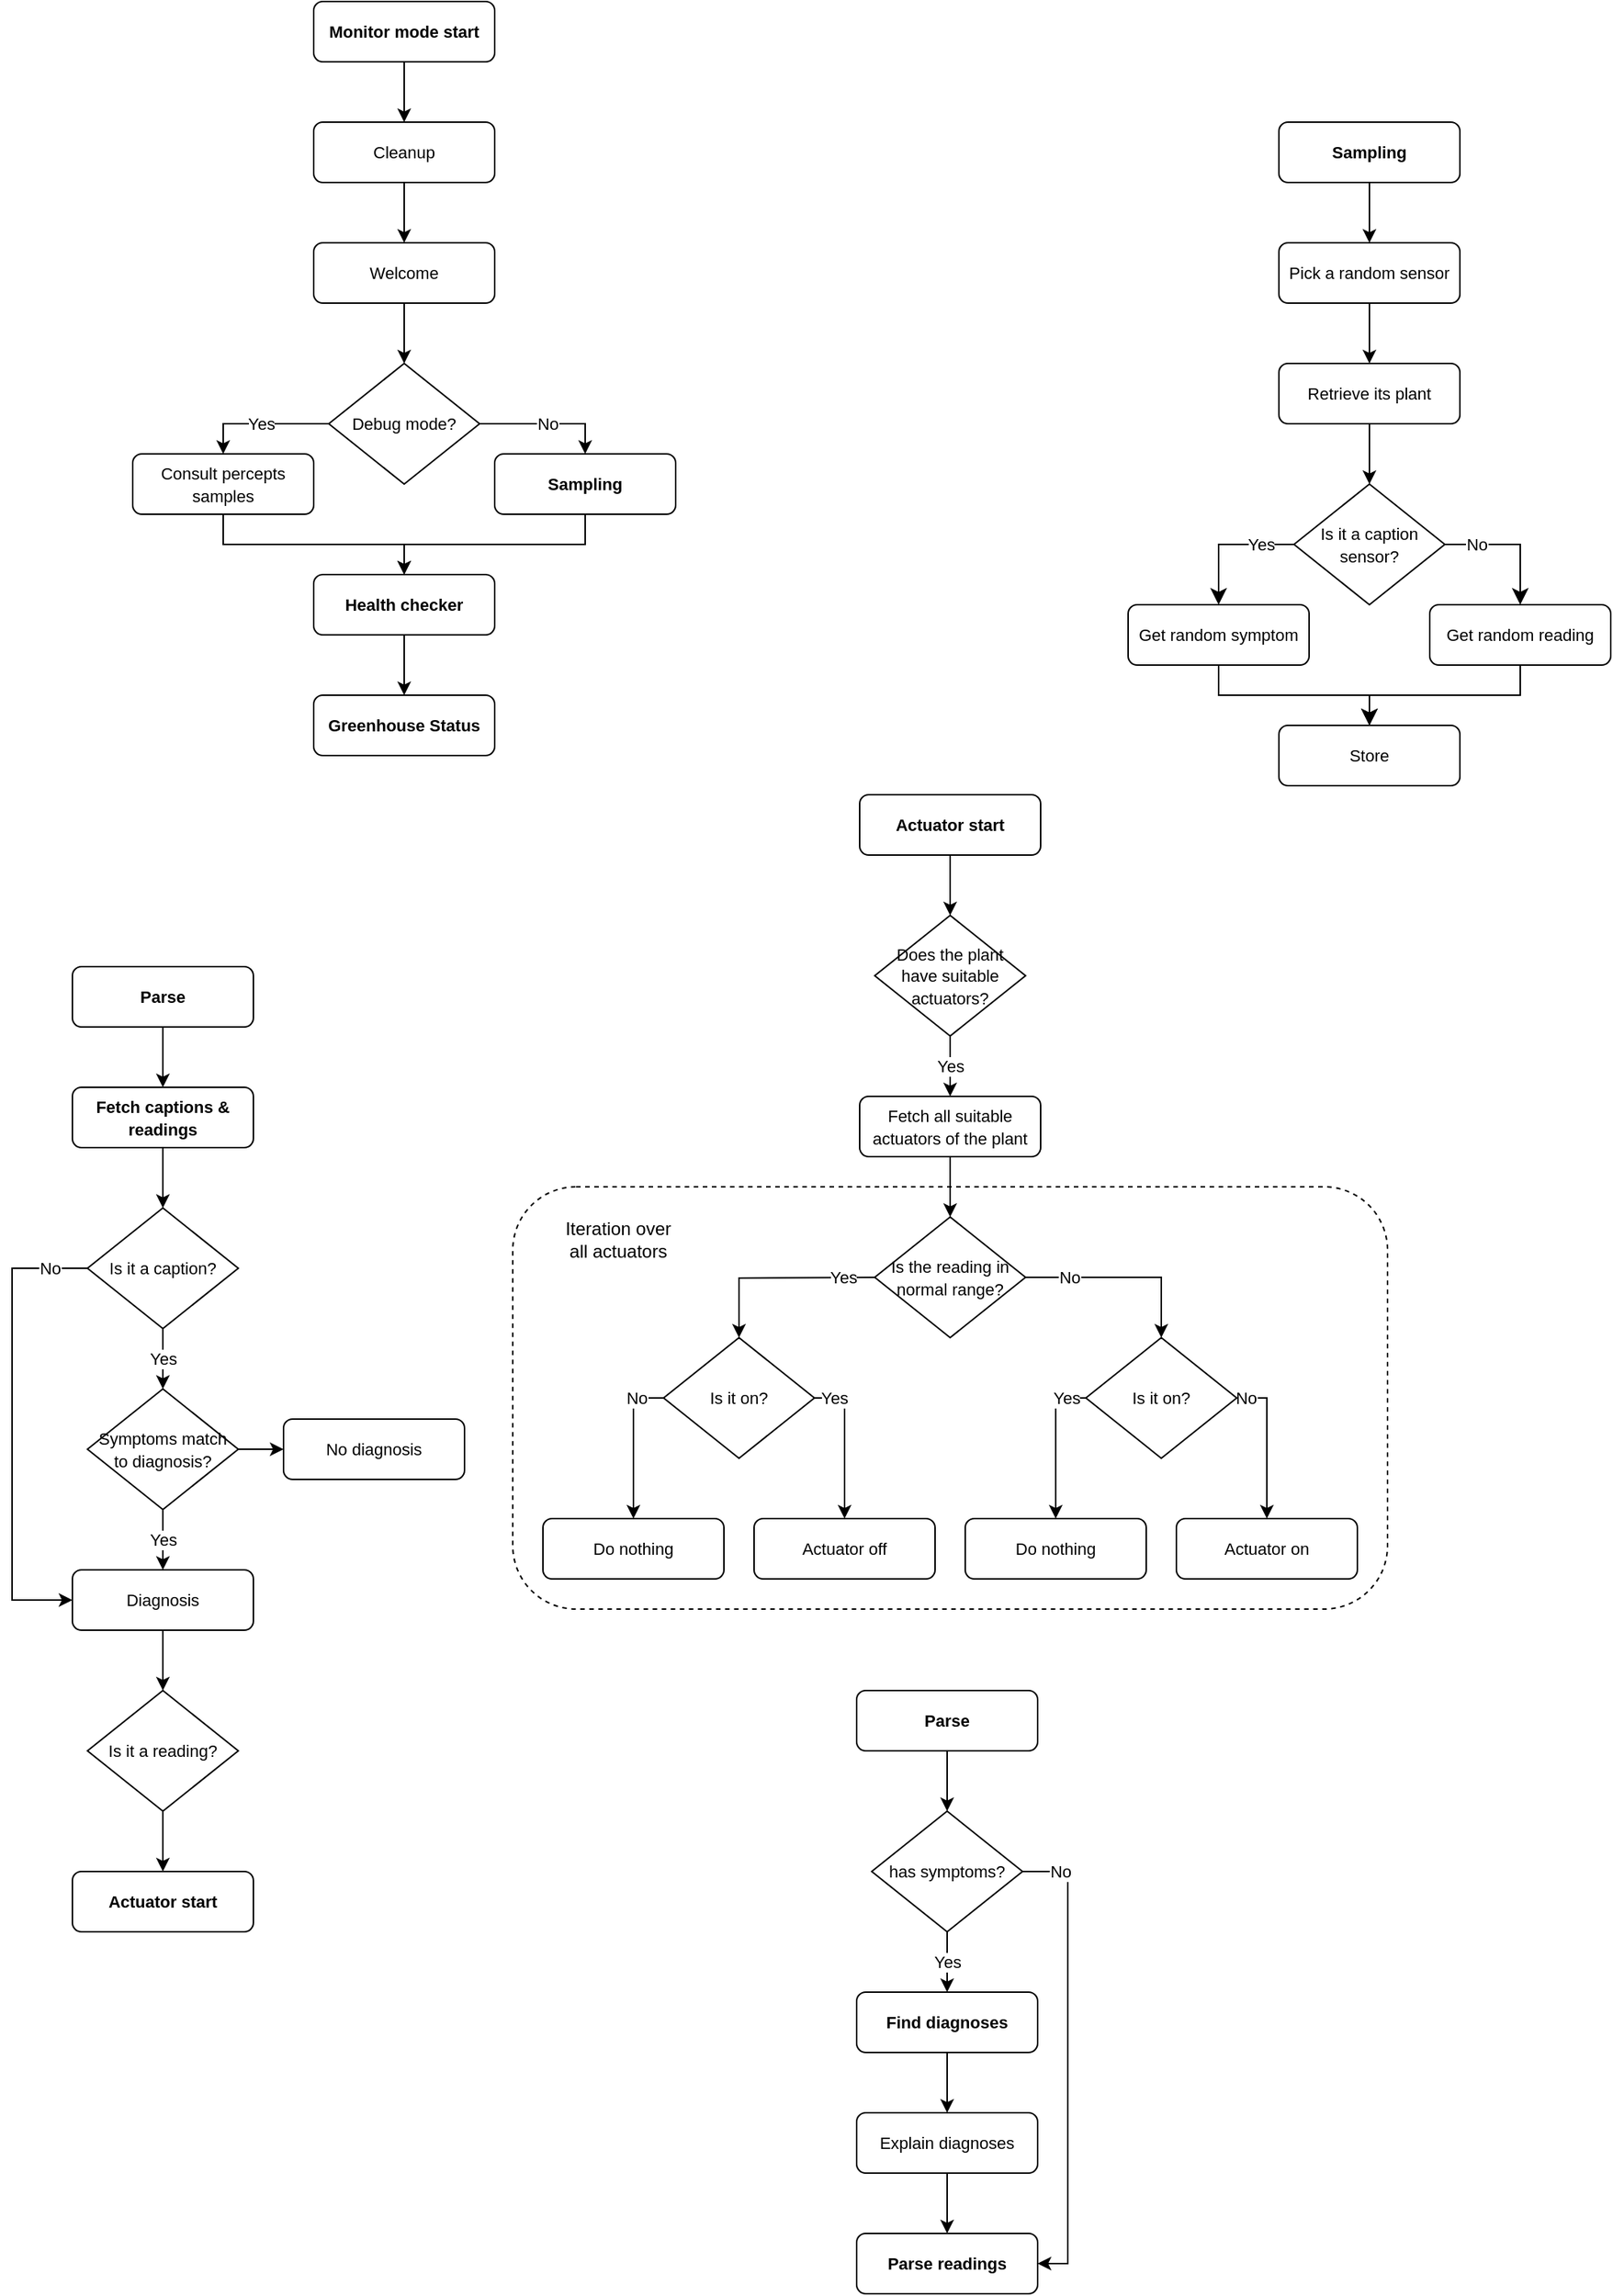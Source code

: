 <mxfile version="21.1.2" type="device">
  <diagram id="tTxPFTGrQ4OZ_3wx2QAl" name="Pagina-1">
    <mxGraphModel dx="3434" dy="2098" grid="0" gridSize="10" guides="1" tooltips="1" connect="1" arrows="1" fold="1" page="0" pageScale="1" pageWidth="827" pageHeight="1169" math="0" shadow="0">
      <root>
        <mxCell id="0" />
        <mxCell id="1" parent="0" />
        <mxCell id="f52ocGWcmNRcFjpljzRT-5" value="" style="rounded=1;whiteSpace=wrap;html=1;dashed=1;fillColor=none;" parent="1" vertex="1">
          <mxGeometry x="-1268" y="-334" width="580" height="280" as="geometry" />
        </mxCell>
        <mxCell id="wiTVFT4P7hwrUB9j7R4p-4" value="" style="edgeStyle=orthogonalEdgeStyle;rounded=0;orthogonalLoop=1;jettySize=auto;html=1;" parent="1" source="UTEY5H4NrM9zh-KiE-rb-14" target="wiTVFT4P7hwrUB9j7R4p-5" edge="1">
          <mxGeometry relative="1" as="geometry">
            <mxPoint x="-1500" y="-320.0" as="targetPoint" />
          </mxGeometry>
        </mxCell>
        <mxCell id="UTEY5H4NrM9zh-KiE-rb-14" value="&lt;span style=&quot;font-size: 11px;&quot;&gt;Fetch captions &amp;amp; readings&lt;br&gt;&lt;/span&gt;" style="rounded=1;whiteSpace=wrap;html=1;fontSize=12;glass=0;strokeWidth=1;shadow=0;fontStyle=1;labelBackgroundColor=default;labelBorderColor=none;" parent="1" vertex="1">
          <mxGeometry x="-1560" y="-400" width="120" height="40" as="geometry" />
        </mxCell>
        <mxCell id="wiTVFT4P7hwrUB9j7R4p-3" value="" style="edgeStyle=orthogonalEdgeStyle;rounded=0;orthogonalLoop=1;jettySize=auto;html=1;" parent="1" source="UTEY5H4NrM9zh-KiE-rb-21" target="UTEY5H4NrM9zh-KiE-rb-14" edge="1">
          <mxGeometry relative="1" as="geometry" />
        </mxCell>
        <mxCell id="UTEY5H4NrM9zh-KiE-rb-21" value="&lt;span style=&quot;font-size: 11px;&quot;&gt;Parse&lt;br&gt;&lt;/span&gt;" style="rounded=1;whiteSpace=wrap;html=1;fontSize=12;glass=0;strokeWidth=1;shadow=0;fontStyle=1;labelBackgroundColor=default;labelBorderColor=none;" parent="1" vertex="1">
          <mxGeometry x="-1560" y="-480" width="120" height="40" as="geometry" />
        </mxCell>
        <mxCell id="wiTVFT4P7hwrUB9j7R4p-22" value="Yes" style="edgeStyle=orthogonalEdgeStyle;rounded=0;orthogonalLoop=1;jettySize=auto;html=1;labelBackgroundColor=default;entryX=0.5;entryY=0;entryDx=0;entryDy=0;" parent="1" source="UTEY5H4NrM9zh-KiE-rb-36" target="f52ocGWcmNRcFjpljzRT-3" edge="1">
          <mxGeometry relative="1" as="geometry">
            <mxPoint x="-972" y="-299" as="targetPoint" />
          </mxGeometry>
        </mxCell>
        <mxCell id="UTEY5H4NrM9zh-KiE-rb-36" value="&lt;span style=&quot;font-size: 11px;&quot;&gt;Does the plant&lt;br&gt;have suitable actuators?&lt;/span&gt;" style="rhombus;whiteSpace=wrap;html=1;labelBackgroundColor=none;" parent="1" vertex="1">
          <mxGeometry x="-1028" y="-514" width="100" height="80" as="geometry" />
        </mxCell>
        <mxCell id="rIkuIv-mlls3RrGX7SVf-42" value="" style="edgeStyle=orthogonalEdgeStyle;rounded=0;orthogonalLoop=1;jettySize=auto;html=1;startArrow=none;startFill=0;endArrow=classic;endFill=1;exitX=0.5;exitY=1;exitDx=0;exitDy=0;entryX=0.5;entryY=0;entryDx=0;entryDy=0;" parent="1" source="rIkuIv-mlls3RrGX7SVf-41" target="J3JpyXvdzX_cFR_8wN44-9" edge="1">
          <mxGeometry relative="1" as="geometry">
            <mxPoint x="-1340" y="-880" as="targetPoint" />
          </mxGeometry>
        </mxCell>
        <mxCell id="rIkuIv-mlls3RrGX7SVf-40" value="&lt;span style=&quot;font-size: 11px;&quot;&gt;Monitor mode start&lt;br&gt;&lt;/span&gt;" style="rounded=1;whiteSpace=wrap;html=1;fontSize=12;glass=0;strokeWidth=1;shadow=0;fontStyle=1;labelBackgroundColor=default;labelBorderColor=none;" parent="1" vertex="1">
          <mxGeometry x="-1400" y="-1120" width="120" height="40" as="geometry" />
        </mxCell>
        <mxCell id="rIkuIv-mlls3RrGX7SVf-44" value="" style="edgeStyle=orthogonalEdgeStyle;rounded=0;orthogonalLoop=1;jettySize=auto;html=1;startArrow=none;startFill=0;endArrow=classic;endFill=1;" parent="1" source="rIkuIv-mlls3RrGX7SVf-40" target="rIkuIv-mlls3RrGX7SVf-43" edge="1">
          <mxGeometry relative="1" as="geometry" />
        </mxCell>
        <mxCell id="rIkuIv-mlls3RrGX7SVf-41" value="&lt;span style=&quot;font-size: 11px;&quot;&gt;Welcome&lt;br&gt;&lt;/span&gt;" style="rounded=1;whiteSpace=wrap;html=1;fontSize=12;glass=0;strokeWidth=1;shadow=0;fontStyle=0;labelBackgroundColor=default;labelBorderColor=none;" parent="1" vertex="1">
          <mxGeometry x="-1400" y="-960" width="120" height="40" as="geometry" />
        </mxCell>
        <mxCell id="rIkuIv-mlls3RrGX7SVf-52" value="" style="edgeStyle=orthogonalEdgeStyle;rounded=0;orthogonalLoop=1;jettySize=auto;html=1;startArrow=none;startFill=0;endArrow=classic;endFill=1;" parent="1" source="rIkuIv-mlls3RrGX7SVf-43" target="rIkuIv-mlls3RrGX7SVf-41" edge="1">
          <mxGeometry relative="1" as="geometry">
            <mxPoint x="-1340" y="-880" as="targetPoint" />
          </mxGeometry>
        </mxCell>
        <mxCell id="rIkuIv-mlls3RrGX7SVf-43" value="&lt;span style=&quot;font-size: 11px;&quot;&gt;Cleanup&lt;br&gt;&lt;/span&gt;" style="rounded=1;whiteSpace=wrap;html=1;fontSize=12;glass=0;strokeWidth=1;shadow=0;fontStyle=0;labelBackgroundColor=default;labelBorderColor=none;" parent="1" vertex="1">
          <mxGeometry x="-1400" y="-1040" width="120" height="40" as="geometry" />
        </mxCell>
        <mxCell id="rIkuIv-mlls3RrGX7SVf-64" value="&lt;span style=&quot;font-size: 11px;&quot;&gt;Is it a caption sensor?&lt;/span&gt;" style="rhombus;whiteSpace=wrap;html=1;" parent="1" vertex="1">
          <mxGeometry x="-750" y="-800" width="100" height="80" as="geometry" />
        </mxCell>
        <mxCell id="rIkuIv-mlls3RrGX7SVf-66" value="Yes" style="rounded=0;html=1;jettySize=auto;orthogonalLoop=1;fontSize=11;endArrow=classic;endFill=1;endSize=8;strokeWidth=1;shadow=0;labelBackgroundColor=default;fillColor=#dae8fc;strokeColor=#000000;exitX=0;exitY=0.5;exitDx=0;exitDy=0;entryX=0.5;entryY=0;entryDx=0;entryDy=0;edgeStyle=orthogonalEdgeStyle;" parent="1" source="rIkuIv-mlls3RrGX7SVf-64" target="rIkuIv-mlls3RrGX7SVf-68" edge="1">
          <mxGeometry x="-0.5" relative="1" as="geometry">
            <mxPoint as="offset" />
            <mxPoint x="-1179" y="-670" as="sourcePoint" />
            <mxPoint x="-700" y="-680" as="targetPoint" />
          </mxGeometry>
        </mxCell>
        <mxCell id="rIkuIv-mlls3RrGX7SVf-67" value="No" style="rounded=0;html=1;jettySize=auto;orthogonalLoop=1;fontSize=11;endArrow=classic;endFill=1;endSize=8;strokeWidth=1;shadow=0;labelBackgroundColor=default;fillColor=#dae8fc;strokeColor=#000000;exitX=1;exitY=0.5;exitDx=0;exitDy=0;edgeStyle=orthogonalEdgeStyle;entryX=0.5;entryY=0;entryDx=0;entryDy=0;" parent="1" source="rIkuIv-mlls3RrGX7SVf-64" target="rIkuIv-mlls3RrGX7SVf-69" edge="1">
          <mxGeometry x="-0.538" relative="1" as="geometry">
            <mxPoint as="offset" />
            <mxPoint x="-690" y="-710" as="sourcePoint" />
            <mxPoint x="-560" y="-760" as="targetPoint" />
          </mxGeometry>
        </mxCell>
        <mxCell id="rIkuIv-mlls3RrGX7SVf-68" value="&lt;span style=&quot;font-size: 11px;&quot;&gt;Get random symptom&lt;br&gt;&lt;/span&gt;" style="rounded=1;whiteSpace=wrap;html=1;fontSize=12;glass=0;strokeWidth=1;shadow=0;fontStyle=0;labelBackgroundColor=default;labelBorderColor=none;" parent="1" vertex="1">
          <mxGeometry x="-860" y="-720" width="120" height="40" as="geometry" />
        </mxCell>
        <mxCell id="rIkuIv-mlls3RrGX7SVf-69" value="&lt;span style=&quot;font-size: 11px;&quot;&gt;Get random reading&lt;br&gt;&lt;/span&gt;" style="rounded=1;whiteSpace=wrap;html=1;fontSize=12;glass=0;strokeWidth=1;shadow=0;fontStyle=0;labelBackgroundColor=default;labelBorderColor=none;" parent="1" vertex="1">
          <mxGeometry x="-660" y="-720" width="120" height="40" as="geometry" />
        </mxCell>
        <mxCell id="rIkuIv-mlls3RrGX7SVf-72" value="" style="rounded=0;html=1;jettySize=auto;orthogonalLoop=1;fontSize=11;endArrow=classic;endFill=1;endSize=8;strokeWidth=1;shadow=0;labelBackgroundColor=none;edgeStyle=orthogonalEdgeStyle;exitX=0.5;exitY=1;exitDx=0;exitDy=0;" parent="1" source="rIkuIv-mlls3RrGX7SVf-68" target="rIkuIv-mlls3RrGX7SVf-83" edge="1">
          <mxGeometry x="-0.667" y="9" relative="1" as="geometry">
            <mxPoint as="offset" />
            <mxPoint x="-1129" y="-550" as="sourcePoint" />
            <mxPoint x="-700" y="-640" as="targetPoint" />
          </mxGeometry>
        </mxCell>
        <mxCell id="rIkuIv-mlls3RrGX7SVf-73" value="" style="rounded=0;html=1;jettySize=auto;orthogonalLoop=1;fontSize=11;endArrow=classic;endFill=1;endSize=8;strokeWidth=1;shadow=0;labelBackgroundColor=none;edgeStyle=orthogonalEdgeStyle;exitX=0.5;exitY=1;exitDx=0;exitDy=0;" parent="1" source="rIkuIv-mlls3RrGX7SVf-69" target="rIkuIv-mlls3RrGX7SVf-83" edge="1">
          <mxGeometry x="-0.667" y="9" relative="1" as="geometry">
            <mxPoint as="offset" />
            <mxPoint x="-790" y="-670" as="sourcePoint" />
            <mxPoint x="-700" y="-640" as="targetPoint" />
          </mxGeometry>
        </mxCell>
        <mxCell id="rIkuIv-mlls3RrGX7SVf-82" value="" style="edgeStyle=orthogonalEdgeStyle;rounded=0;orthogonalLoop=1;jettySize=auto;html=1;startArrow=none;startFill=0;endArrow=classic;endFill=1;entryX=0.5;entryY=0;entryDx=0;entryDy=0;" parent="1" source="rIkuIv-mlls3RrGX7SVf-80" target="wiTVFT4P7hwrUB9j7R4p-1" edge="1">
          <mxGeometry relative="1" as="geometry" />
        </mxCell>
        <mxCell id="rIkuIv-mlls3RrGX7SVf-80" value="&lt;span style=&quot;font-size: 11px;&quot;&gt;Pick a random sensor&lt;br&gt;&lt;/span&gt;" style="rounded=1;whiteSpace=wrap;html=1;fontSize=12;glass=0;strokeWidth=1;shadow=0;fontStyle=0;labelBackgroundColor=default;labelBorderColor=none;" parent="1" vertex="1">
          <mxGeometry x="-760" y="-960" width="120" height="40" as="geometry" />
        </mxCell>
        <mxCell id="rIkuIv-mlls3RrGX7SVf-83" value="&lt;span style=&quot;font-size: 11px;&quot;&gt;Store&lt;br&gt;&lt;/span&gt;" style="rounded=1;whiteSpace=wrap;html=1;fontSize=12;glass=0;strokeWidth=1;shadow=0;fontStyle=0;labelBackgroundColor=default;labelBorderColor=none;" parent="1" vertex="1">
          <mxGeometry x="-760" y="-640" width="120" height="40" as="geometry" />
        </mxCell>
        <mxCell id="wiTVFT4P7hwrUB9j7R4p-2" value="" style="edgeStyle=orthogonalEdgeStyle;rounded=0;orthogonalLoop=1;jettySize=auto;html=1;" parent="1" source="wiTVFT4P7hwrUB9j7R4p-1" target="rIkuIv-mlls3RrGX7SVf-64" edge="1">
          <mxGeometry relative="1" as="geometry" />
        </mxCell>
        <mxCell id="wiTVFT4P7hwrUB9j7R4p-1" value="&lt;span style=&quot;font-size: 11px;&quot;&gt;Retrieve its plant&lt;br&gt;&lt;/span&gt;" style="rounded=1;whiteSpace=wrap;html=1;fontSize=12;glass=0;strokeWidth=1;shadow=0;fontStyle=0;labelBackgroundColor=default;labelBorderColor=none;" parent="1" vertex="1">
          <mxGeometry x="-760" y="-880" width="120" height="40" as="geometry" />
        </mxCell>
        <mxCell id="wiTVFT4P7hwrUB9j7R4p-7" value="Yes" style="edgeStyle=orthogonalEdgeStyle;rounded=0;orthogonalLoop=1;jettySize=auto;html=1;" parent="1" source="wiTVFT4P7hwrUB9j7R4p-5" target="wiTVFT4P7hwrUB9j7R4p-6" edge="1">
          <mxGeometry relative="1" as="geometry" />
        </mxCell>
        <mxCell id="wiTVFT4P7hwrUB9j7R4p-13" value="No" style="edgeStyle=orthogonalEdgeStyle;rounded=0;orthogonalLoop=1;jettySize=auto;html=1;entryX=0;entryY=0.5;entryDx=0;entryDy=0;exitX=0;exitY=0.5;exitDx=0;exitDy=0;" parent="1" source="wiTVFT4P7hwrUB9j7R4p-5" target="wiTVFT4P7hwrUB9j7R4p-8" edge="1">
          <mxGeometry x="-0.84" relative="1" as="geometry">
            <mxPoint x="-1660" y="-240" as="targetPoint" />
            <mxPoint as="offset" />
            <Array as="points">
              <mxPoint x="-1600" y="-280" />
              <mxPoint x="-1600" y="-60" />
            </Array>
          </mxGeometry>
        </mxCell>
        <mxCell id="wiTVFT4P7hwrUB9j7R4p-5" value="&lt;span style=&quot;font-size: 11px;&quot;&gt;Is it a caption?&lt;/span&gt;" style="rhombus;whiteSpace=wrap;html=1;" parent="1" vertex="1">
          <mxGeometry x="-1550" y="-320" width="100" height="80" as="geometry" />
        </mxCell>
        <mxCell id="wiTVFT4P7hwrUB9j7R4p-9" value="Yes" style="edgeStyle=orthogonalEdgeStyle;rounded=0;orthogonalLoop=1;jettySize=auto;html=1;" parent="1" source="wiTVFT4P7hwrUB9j7R4p-6" target="wiTVFT4P7hwrUB9j7R4p-8" edge="1">
          <mxGeometry relative="1" as="geometry" />
        </mxCell>
        <mxCell id="wiTVFT4P7hwrUB9j7R4p-11" value="" style="edgeStyle=orthogonalEdgeStyle;rounded=0;orthogonalLoop=1;jettySize=auto;html=1;" parent="1" source="wiTVFT4P7hwrUB9j7R4p-6" target="wiTVFT4P7hwrUB9j7R4p-10" edge="1">
          <mxGeometry relative="1" as="geometry" />
        </mxCell>
        <mxCell id="wiTVFT4P7hwrUB9j7R4p-6" value="&lt;span style=&quot;font-size: 11px;&quot;&gt;Symptoms match&lt;br&gt;to diagnosis?&lt;/span&gt;" style="rhombus;whiteSpace=wrap;html=1;" parent="1" vertex="1">
          <mxGeometry x="-1550" y="-200" width="100" height="80" as="geometry" />
        </mxCell>
        <mxCell id="wiTVFT4P7hwrUB9j7R4p-8" value="&lt;span style=&quot;font-size: 11px;&quot;&gt;Diagnosis&lt;br&gt;&lt;/span&gt;" style="rounded=1;whiteSpace=wrap;html=1;fontSize=12;glass=0;strokeWidth=1;shadow=0;fontStyle=0;labelBackgroundColor=default;labelBorderColor=none;" parent="1" vertex="1">
          <mxGeometry x="-1560" y="-80" width="120" height="40" as="geometry" />
        </mxCell>
        <mxCell id="wiTVFT4P7hwrUB9j7R4p-10" value="&lt;span style=&quot;font-size: 11px;&quot;&gt;No diagnosis&lt;br&gt;&lt;/span&gt;" style="rounded=1;whiteSpace=wrap;html=1;fontSize=12;glass=0;strokeWidth=1;shadow=0;fontStyle=0;labelBackgroundColor=default;labelBorderColor=none;" parent="1" vertex="1">
          <mxGeometry x="-1420" y="-180" width="120" height="40" as="geometry" />
        </mxCell>
        <mxCell id="wiTVFT4P7hwrUB9j7R4p-17" value="" style="edgeStyle=orthogonalEdgeStyle;rounded=0;orthogonalLoop=1;jettySize=auto;html=1;exitX=0.5;exitY=1;exitDx=0;exitDy=0;" parent="1" source="wiTVFT4P7hwrUB9j7R4p-8" target="f52ocGWcmNRcFjpljzRT-9" edge="1">
          <mxGeometry relative="1" as="geometry">
            <mxPoint x="-1660" y="-200" as="sourcePoint" />
            <mxPoint x="-1500" as="targetPoint" />
          </mxGeometry>
        </mxCell>
        <mxCell id="wiTVFT4P7hwrUB9j7R4p-16" value="&lt;span style=&quot;font-size: 11px;&quot;&gt;Actuator start&lt;/span&gt;&lt;span style=&quot;font-size: 11px;&quot;&gt;&lt;br&gt;&lt;/span&gt;" style="rounded=1;whiteSpace=wrap;html=1;fontSize=12;glass=0;strokeWidth=1;shadow=0;fontStyle=1;labelBackgroundColor=none;labelBorderColor=none;" parent="1" vertex="1">
          <mxGeometry x="-1560" y="120" width="120" height="40" as="geometry" />
        </mxCell>
        <mxCell id="f52ocGWcmNRcFjpljzRT-6" value="" style="edgeStyle=orthogonalEdgeStyle;rounded=0;orthogonalLoop=1;jettySize=auto;html=1;labelBackgroundColor=default;fontFamily=Helvetica;fontSize=11;fontColor=default;" parent="1" source="wiTVFT4P7hwrUB9j7R4p-18" target="UTEY5H4NrM9zh-KiE-rb-36" edge="1">
          <mxGeometry relative="1" as="geometry" />
        </mxCell>
        <mxCell id="wiTVFT4P7hwrUB9j7R4p-18" value="&lt;span style=&quot;font-size: 11px;&quot;&gt;Actuator start&lt;/span&gt;&lt;span style=&quot;font-size: 11px;&quot;&gt;&lt;br&gt;&lt;/span&gt;" style="rounded=1;whiteSpace=wrap;html=1;fontSize=12;glass=0;strokeWidth=1;shadow=0;fontStyle=1;labelBackgroundColor=none;labelBorderColor=none;" parent="1" vertex="1">
          <mxGeometry x="-1038" y="-594" width="120" height="40" as="geometry" />
        </mxCell>
        <mxCell id="wiTVFT4P7hwrUB9j7R4p-39" value="Yes" style="edgeStyle=orthogonalEdgeStyle;rounded=0;orthogonalLoop=1;jettySize=auto;html=1;exitX=0;exitY=0.5;exitDx=0;exitDy=0;entryX=0.5;entryY=0;entryDx=0;entryDy=0;labelBackgroundColor=#FFFFFF;" parent="1" target="wiTVFT4P7hwrUB9j7R4p-38" edge="1">
          <mxGeometry x="-0.538" relative="1" as="geometry">
            <mxPoint x="-1018" y="-274.0" as="sourcePoint" />
            <mxPoint x="1" as="offset" />
          </mxGeometry>
        </mxCell>
        <mxCell id="wiTVFT4P7hwrUB9j7R4p-44" value="No" style="edgeStyle=orthogonalEdgeStyle;rounded=0;orthogonalLoop=1;jettySize=auto;html=1;exitX=1;exitY=0.5;exitDx=0;exitDy=0;entryX=0.5;entryY=0;entryDx=0;entryDy=0;labelBackgroundColor=#FFFFFF;" parent="1" source="wiTVFT4P7hwrUB9j7R4p-34" target="wiTVFT4P7hwrUB9j7R4p-43" edge="1">
          <mxGeometry x="-0.539" relative="1" as="geometry">
            <mxPoint x="-918" y="-274.0" as="sourcePoint" />
            <mxPoint x="-1" as="offset" />
          </mxGeometry>
        </mxCell>
        <mxCell id="wiTVFT4P7hwrUB9j7R4p-34" value="&lt;span style=&quot;font-size: 11px;&quot;&gt;Is the reading in normal range?&lt;/span&gt;" style="rhombus;whiteSpace=wrap;html=1;labelBackgroundColor=none;" parent="1" vertex="1">
          <mxGeometry x="-1028" y="-314" width="100" height="80" as="geometry" />
        </mxCell>
        <mxCell id="wiTVFT4P7hwrUB9j7R4p-35" value="&lt;span style=&quot;font-size: 11px;&quot;&gt;Actuator off&lt;br&gt;&lt;/span&gt;" style="rounded=1;whiteSpace=wrap;html=1;fontSize=12;glass=0;strokeWidth=1;shadow=0;fontStyle=0;labelBackgroundColor=none;labelBorderColor=none;" parent="1" vertex="1">
          <mxGeometry x="-1108" y="-114" width="120" height="40" as="geometry" />
        </mxCell>
        <mxCell id="wiTVFT4P7hwrUB9j7R4p-40" value="Yes" style="edgeStyle=orthogonalEdgeStyle;rounded=0;orthogonalLoop=1;jettySize=auto;html=1;exitX=1;exitY=0.5;exitDx=0;exitDy=0;labelBackgroundColor=#FFFFFF;" parent="1" source="wiTVFT4P7hwrUB9j7R4p-38" target="wiTVFT4P7hwrUB9j7R4p-35" edge="1">
          <mxGeometry x="-0.75" relative="1" as="geometry">
            <mxPoint as="offset" />
          </mxGeometry>
        </mxCell>
        <mxCell id="wiTVFT4P7hwrUB9j7R4p-49" value="No" style="edgeStyle=orthogonalEdgeStyle;rounded=0;orthogonalLoop=1;jettySize=auto;html=1;exitX=0;exitY=0.5;exitDx=0;exitDy=0;labelBackgroundColor=#FFFFFF;" parent="1" source="wiTVFT4P7hwrUB9j7R4p-38" target="wiTVFT4P7hwrUB9j7R4p-48" edge="1">
          <mxGeometry x="-0.637" relative="1" as="geometry">
            <mxPoint as="offset" />
          </mxGeometry>
        </mxCell>
        <mxCell id="wiTVFT4P7hwrUB9j7R4p-38" value="&lt;span style=&quot;font-size: 11px;&quot;&gt;Is it on?&lt;/span&gt;" style="rhombus;whiteSpace=wrap;html=1;labelBackgroundColor=none;" parent="1" vertex="1">
          <mxGeometry x="-1168" y="-234" width="100" height="80" as="geometry" />
        </mxCell>
        <mxCell id="wiTVFT4P7hwrUB9j7R4p-41" value="&lt;span style=&quot;font-size: 11px;&quot;&gt;Actuator on&lt;br&gt;&lt;/span&gt;" style="rounded=1;whiteSpace=wrap;html=1;fontSize=12;glass=0;strokeWidth=1;shadow=0;fontStyle=0;labelBackgroundColor=none;labelBorderColor=none;" parent="1" vertex="1">
          <mxGeometry x="-828" y="-114" width="120" height="40" as="geometry" />
        </mxCell>
        <mxCell id="wiTVFT4P7hwrUB9j7R4p-45" value="No" style="edgeStyle=orthogonalEdgeStyle;rounded=0;orthogonalLoop=1;jettySize=auto;html=1;entryX=0.5;entryY=0;entryDx=0;entryDy=0;exitX=1;exitY=0.5;exitDx=0;exitDy=0;labelBackgroundColor=#FFFFFF;" parent="1" source="wiTVFT4P7hwrUB9j7R4p-43" target="wiTVFT4P7hwrUB9j7R4p-41" edge="1">
          <mxGeometry x="-0.857" relative="1" as="geometry">
            <mxPoint x="-1" as="offset" />
          </mxGeometry>
        </mxCell>
        <mxCell id="wiTVFT4P7hwrUB9j7R4p-47" value="Yes" style="edgeStyle=orthogonalEdgeStyle;rounded=0;orthogonalLoop=1;jettySize=auto;html=1;exitX=0;exitY=0.5;exitDx=0;exitDy=0;labelBackgroundColor=#FFFFFF;" parent="1" source="wiTVFT4P7hwrUB9j7R4p-43" target="wiTVFT4P7hwrUB9j7R4p-46" edge="1">
          <mxGeometry x="-0.733" relative="1" as="geometry">
            <mxPoint as="offset" />
          </mxGeometry>
        </mxCell>
        <mxCell id="wiTVFT4P7hwrUB9j7R4p-43" value="&lt;span style=&quot;font-size: 11px;&quot;&gt;Is it on?&lt;/span&gt;" style="rhombus;whiteSpace=wrap;html=1;labelBackgroundColor=none;" parent="1" vertex="1">
          <mxGeometry x="-888" y="-234" width="100" height="80" as="geometry" />
        </mxCell>
        <mxCell id="wiTVFT4P7hwrUB9j7R4p-46" value="&lt;span style=&quot;font-size: 11px;&quot;&gt;Do nothing&lt;br&gt;&lt;/span&gt;" style="rounded=1;whiteSpace=wrap;html=1;fontSize=12;glass=0;strokeWidth=1;shadow=0;fontStyle=0;labelBackgroundColor=none;labelBorderColor=none;" parent="1" vertex="1">
          <mxGeometry x="-968" y="-114" width="120" height="40" as="geometry" />
        </mxCell>
        <mxCell id="wiTVFT4P7hwrUB9j7R4p-48" value="&lt;span style=&quot;font-size: 11px;&quot;&gt;Do nothing&lt;br&gt;&lt;/span&gt;" style="rounded=1;whiteSpace=wrap;html=1;fontSize=12;glass=0;strokeWidth=1;shadow=0;fontStyle=0;labelBackgroundColor=none;labelBorderColor=none;" parent="1" vertex="1">
          <mxGeometry x="-1248" y="-114" width="120" height="40" as="geometry" />
        </mxCell>
        <mxCell id="f52ocGWcmNRcFjpljzRT-4" value="" style="edgeStyle=orthogonalEdgeStyle;rounded=0;orthogonalLoop=1;jettySize=auto;html=1;labelBackgroundColor=default;fontFamily=Helvetica;fontSize=11;fontColor=default;" parent="1" source="f52ocGWcmNRcFjpljzRT-3" target="wiTVFT4P7hwrUB9j7R4p-34" edge="1">
          <mxGeometry x="-0.538" relative="1" as="geometry">
            <mxPoint x="-978" y="-314" as="targetPoint" />
            <mxPoint as="offset" />
          </mxGeometry>
        </mxCell>
        <mxCell id="f52ocGWcmNRcFjpljzRT-3" value="&lt;span style=&quot;font-size: 11px;&quot;&gt;Fetch all suitable actuators of the plant&lt;br&gt;&lt;/span&gt;" style="rounded=1;whiteSpace=wrap;html=1;fontSize=12;glass=0;strokeWidth=1;shadow=0;fontStyle=0;labelBackgroundColor=default;labelBorderColor=none;" parent="1" vertex="1">
          <mxGeometry x="-1038" y="-394" width="120" height="40" as="geometry" />
        </mxCell>
        <mxCell id="f52ocGWcmNRcFjpljzRT-8" value="Iteration over all actuators" style="text;html=1;strokeColor=none;fillColor=none;align=center;verticalAlign=middle;whiteSpace=wrap;rounded=0;shadow=0;glass=0;labelBackgroundColor=default;labelBorderColor=none;strokeWidth=1;fontFamily=Helvetica;fontSize=12;fontColor=default;" parent="1" vertex="1">
          <mxGeometry x="-1238" y="-314" width="80" height="30" as="geometry" />
        </mxCell>
        <mxCell id="f52ocGWcmNRcFjpljzRT-10" value="" style="edgeStyle=orthogonalEdgeStyle;rounded=0;orthogonalLoop=1;jettySize=auto;html=1;labelBackgroundColor=default;fontFamily=Helvetica;fontSize=12;fontColor=default;" parent="1" source="f52ocGWcmNRcFjpljzRT-9" target="wiTVFT4P7hwrUB9j7R4p-16" edge="1">
          <mxGeometry relative="1" as="geometry" />
        </mxCell>
        <mxCell id="f52ocGWcmNRcFjpljzRT-9" value="&lt;span style=&quot;font-size: 11px;&quot;&gt;Is it a reading?&lt;/span&gt;" style="rhombus;whiteSpace=wrap;html=1;" parent="1" vertex="1">
          <mxGeometry x="-1550" width="100" height="80" as="geometry" />
        </mxCell>
        <mxCell id="f52ocGWcmNRcFjpljzRT-17" value="" style="edgeStyle=orthogonalEdgeStyle;rounded=0;orthogonalLoop=1;jettySize=auto;html=1;labelBackgroundColor=default;fontFamily=Helvetica;fontSize=12;fontColor=default;" parent="1" source="f52ocGWcmNRcFjpljzRT-14" target="rIkuIv-mlls3RrGX7SVf-80" edge="1">
          <mxGeometry relative="1" as="geometry">
            <mxPoint x="-700" y="-1040" as="targetPoint" />
          </mxGeometry>
        </mxCell>
        <mxCell id="f52ocGWcmNRcFjpljzRT-14" value="&lt;span style=&quot;font-size: 11px;&quot;&gt;Sampling&lt;br&gt;&lt;/span&gt;" style="rounded=1;whiteSpace=wrap;html=1;fontSize=12;glass=0;strokeWidth=1;shadow=0;fontStyle=1;labelBackgroundColor=default;labelBorderColor=none;" parent="1" vertex="1">
          <mxGeometry x="-760" y="-1040" width="120" height="40" as="geometry" />
        </mxCell>
        <mxCell id="J3JpyXvdzX_cFR_8wN44-1" value="&lt;span style=&quot;font-size: 11px;&quot;&gt;Health checker&lt;br&gt;&lt;/span&gt;" style="rounded=1;whiteSpace=wrap;html=1;fontSize=12;glass=0;strokeWidth=1;shadow=0;fontStyle=1;labelBackgroundColor=default;labelBorderColor=none;" vertex="1" parent="1">
          <mxGeometry x="-1400" y="-740" width="120" height="40" as="geometry" />
        </mxCell>
        <mxCell id="J3JpyXvdzX_cFR_8wN44-5" value="" style="edgeStyle=orthogonalEdgeStyle;rounded=0;orthogonalLoop=1;jettySize=auto;html=1;exitX=0.5;exitY=1;exitDx=0;exitDy=0;" edge="1" parent="1" source="J3JpyXvdzX_cFR_8wN44-6" target="J3JpyXvdzX_cFR_8wN44-1">
          <mxGeometry relative="1" as="geometry">
            <mxPoint x="-1360" y="-680" as="sourcePoint" />
            <mxPoint x="-1360" y="-630" as="targetPoint" />
          </mxGeometry>
        </mxCell>
        <mxCell id="J3JpyXvdzX_cFR_8wN44-6" value="&lt;span style=&quot;font-size: 11px;&quot;&gt;Consult percepts samples&lt;br&gt;&lt;/span&gt;" style="rounded=1;whiteSpace=wrap;html=1;fontSize=12;glass=0;strokeWidth=1;shadow=0;fontStyle=0;labelBackgroundColor=default;labelBorderColor=none;" vertex="1" parent="1">
          <mxGeometry x="-1520" y="-820" width="120" height="40" as="geometry" />
        </mxCell>
        <mxCell id="J3JpyXvdzX_cFR_8wN44-7" value="&lt;span style=&quot;font-size: 11px;&quot;&gt;Greenhouse Status&lt;br&gt;&lt;/span&gt;" style="rounded=1;whiteSpace=wrap;html=1;fontSize=12;glass=0;strokeWidth=1;shadow=0;fontStyle=1;labelBackgroundColor=default;labelBorderColor=none;" vertex="1" parent="1">
          <mxGeometry x="-1400" y="-660" width="120" height="40" as="geometry" />
        </mxCell>
        <mxCell id="J3JpyXvdzX_cFR_8wN44-8" value="" style="edgeStyle=orthogonalEdgeStyle;rounded=0;orthogonalLoop=1;jettySize=auto;html=1;" edge="1" parent="1" source="J3JpyXvdzX_cFR_8wN44-1" target="J3JpyXvdzX_cFR_8wN44-7">
          <mxGeometry relative="1" as="geometry">
            <mxPoint x="-1350" y="-710" as="sourcePoint" />
            <mxPoint x="-1350" y="-670" as="targetPoint" />
          </mxGeometry>
        </mxCell>
        <mxCell id="J3JpyXvdzX_cFR_8wN44-9" value="&lt;span style=&quot;font-size: 11px;&quot;&gt;Debug mode?&lt;/span&gt;" style="rhombus;whiteSpace=wrap;html=1;labelBackgroundColor=none;" vertex="1" parent="1">
          <mxGeometry x="-1390" y="-880" width="100" height="80" as="geometry" />
        </mxCell>
        <mxCell id="J3JpyXvdzX_cFR_8wN44-10" value="Yes" style="edgeStyle=orthogonalEdgeStyle;rounded=0;orthogonalLoop=1;jettySize=auto;html=1;startArrow=none;startFill=0;endArrow=classic;endFill=1;exitX=0;exitY=0.5;exitDx=0;exitDy=0;entryX=0.5;entryY=0;entryDx=0;entryDy=0;" edge="1" parent="1" source="J3JpyXvdzX_cFR_8wN44-9" target="J3JpyXvdzX_cFR_8wN44-6">
          <mxGeometry relative="1" as="geometry">
            <mxPoint x="-1330" y="-910" as="sourcePoint" />
            <mxPoint x="-1158" y="-950" as="targetPoint" />
          </mxGeometry>
        </mxCell>
        <mxCell id="J3JpyXvdzX_cFR_8wN44-11" value="&lt;span style=&quot;font-size: 11px;&quot;&gt;Sampling&lt;br&gt;&lt;/span&gt;" style="rounded=1;whiteSpace=wrap;html=1;fontSize=12;glass=0;strokeWidth=1;shadow=0;fontStyle=1;labelBackgroundColor=default;labelBorderColor=none;" vertex="1" parent="1">
          <mxGeometry x="-1280" y="-820" width="120" height="40" as="geometry" />
        </mxCell>
        <mxCell id="J3JpyXvdzX_cFR_8wN44-12" value="No" style="edgeStyle=orthogonalEdgeStyle;rounded=0;orthogonalLoop=1;jettySize=auto;html=1;startArrow=none;startFill=0;endArrow=classic;endFill=1;exitX=1;exitY=0.5;exitDx=0;exitDy=0;entryX=0.5;entryY=0;entryDx=0;entryDy=0;" edge="1" parent="1" source="J3JpyXvdzX_cFR_8wN44-9" target="J3JpyXvdzX_cFR_8wN44-11">
          <mxGeometry relative="1" as="geometry">
            <mxPoint x="-1330" y="-790" as="sourcePoint" />
            <mxPoint x="-1350" y="-750" as="targetPoint" />
          </mxGeometry>
        </mxCell>
        <mxCell id="J3JpyXvdzX_cFR_8wN44-13" value="" style="edgeStyle=orthogonalEdgeStyle;rounded=0;orthogonalLoop=1;jettySize=auto;html=1;exitX=0.5;exitY=1;exitDx=0;exitDy=0;entryX=0.5;entryY=0;entryDx=0;entryDy=0;" edge="1" parent="1" source="J3JpyXvdzX_cFR_8wN44-11" target="J3JpyXvdzX_cFR_8wN44-1">
          <mxGeometry relative="1" as="geometry">
            <mxPoint x="-1450" y="-770" as="sourcePoint" />
            <mxPoint x="-1330" y="-730" as="targetPoint" />
          </mxGeometry>
        </mxCell>
        <mxCell id="J3JpyXvdzX_cFR_8wN44-15" value="&lt;span style=&quot;font-size: 11px;&quot;&gt;Parse&lt;br&gt;&lt;/span&gt;" style="rounded=1;whiteSpace=wrap;html=1;fontSize=12;glass=0;strokeWidth=1;shadow=0;fontStyle=1;labelBackgroundColor=default;labelBorderColor=none;" vertex="1" parent="1">
          <mxGeometry x="-1040" width="120" height="40" as="geometry" />
        </mxCell>
        <mxCell id="J3JpyXvdzX_cFR_8wN44-17" value="&lt;span style=&quot;font-size: 11px;&quot;&gt;Parse readings&lt;br&gt;&lt;/span&gt;" style="rounded=1;whiteSpace=wrap;html=1;fontSize=12;glass=0;strokeWidth=1;shadow=0;fontStyle=1;labelBackgroundColor=default;labelBorderColor=none;" vertex="1" parent="1">
          <mxGeometry x="-1040" y="360" width="120" height="40" as="geometry" />
        </mxCell>
        <mxCell id="J3JpyXvdzX_cFR_8wN44-19" value="" style="edgeStyle=orthogonalEdgeStyle;rounded=0;orthogonalLoop=1;jettySize=auto;html=1;" edge="1" parent="1" source="J3JpyXvdzX_cFR_8wN44-15" target="J3JpyXvdzX_cFR_8wN44-22">
          <mxGeometry relative="1" as="geometry">
            <mxPoint x="-980" y="80" as="targetPoint" />
            <mxPoint x="-968" y="139" as="sourcePoint" />
          </mxGeometry>
        </mxCell>
        <mxCell id="J3JpyXvdzX_cFR_8wN44-26" value="" style="edgeStyle=orthogonalEdgeStyle;rounded=0;orthogonalLoop=1;jettySize=auto;html=1;" edge="1" parent="1" source="J3JpyXvdzX_cFR_8wN44-21" target="J3JpyXvdzX_cFR_8wN44-25">
          <mxGeometry relative="1" as="geometry" />
        </mxCell>
        <mxCell id="J3JpyXvdzX_cFR_8wN44-21" value="&lt;span style=&quot;font-size: 11px;&quot;&gt;Find diagnoses&lt;br&gt;&lt;/span&gt;" style="rounded=1;whiteSpace=wrap;html=1;fontSize=12;glass=0;strokeWidth=1;shadow=0;fontStyle=1;labelBackgroundColor=default;labelBorderColor=none;" vertex="1" parent="1">
          <mxGeometry x="-1040" y="200" width="120" height="40" as="geometry" />
        </mxCell>
        <mxCell id="J3JpyXvdzX_cFR_8wN44-24" value="Yes" style="edgeStyle=orthogonalEdgeStyle;rounded=0;orthogonalLoop=1;jettySize=auto;html=1;entryX=0.5;entryY=0;entryDx=0;entryDy=0;" edge="1" parent="1" source="J3JpyXvdzX_cFR_8wN44-22" target="J3JpyXvdzX_cFR_8wN44-21">
          <mxGeometry relative="1" as="geometry" />
        </mxCell>
        <mxCell id="J3JpyXvdzX_cFR_8wN44-22" value="&lt;span style=&quot;font-size: 11px;&quot;&gt;has symptoms?&lt;/span&gt;" style="rhombus;whiteSpace=wrap;html=1;" vertex="1" parent="1">
          <mxGeometry x="-1030" y="80" width="100" height="80" as="geometry" />
        </mxCell>
        <mxCell id="J3JpyXvdzX_cFR_8wN44-23" value="No" style="edgeStyle=orthogonalEdgeStyle;rounded=0;orthogonalLoop=1;jettySize=auto;html=1;exitX=1;exitY=0.5;exitDx=0;exitDy=0;entryX=1;entryY=0.5;entryDx=0;entryDy=0;" edge="1" parent="1" source="J3JpyXvdzX_cFR_8wN44-22" target="J3JpyXvdzX_cFR_8wN44-17">
          <mxGeometry x="-0.84" relative="1" as="geometry">
            <mxPoint x="-1550" y="-50" as="targetPoint" />
            <mxPoint as="offset" />
            <mxPoint x="-1540" y="-270" as="sourcePoint" />
          </mxGeometry>
        </mxCell>
        <mxCell id="J3JpyXvdzX_cFR_8wN44-27" value="" style="edgeStyle=orthogonalEdgeStyle;rounded=0;orthogonalLoop=1;jettySize=auto;html=1;" edge="1" parent="1" source="J3JpyXvdzX_cFR_8wN44-25" target="J3JpyXvdzX_cFR_8wN44-17">
          <mxGeometry relative="1" as="geometry" />
        </mxCell>
        <mxCell id="J3JpyXvdzX_cFR_8wN44-25" value="&lt;span style=&quot;font-size: 11px;&quot;&gt;Explain diagnoses&lt;br&gt;&lt;/span&gt;" style="rounded=1;whiteSpace=wrap;html=1;fontSize=12;glass=0;strokeWidth=1;shadow=0;fontStyle=0;labelBackgroundColor=default;labelBorderColor=none;" vertex="1" parent="1">
          <mxGeometry x="-1040" y="280" width="120" height="40" as="geometry" />
        </mxCell>
      </root>
    </mxGraphModel>
  </diagram>
</mxfile>
